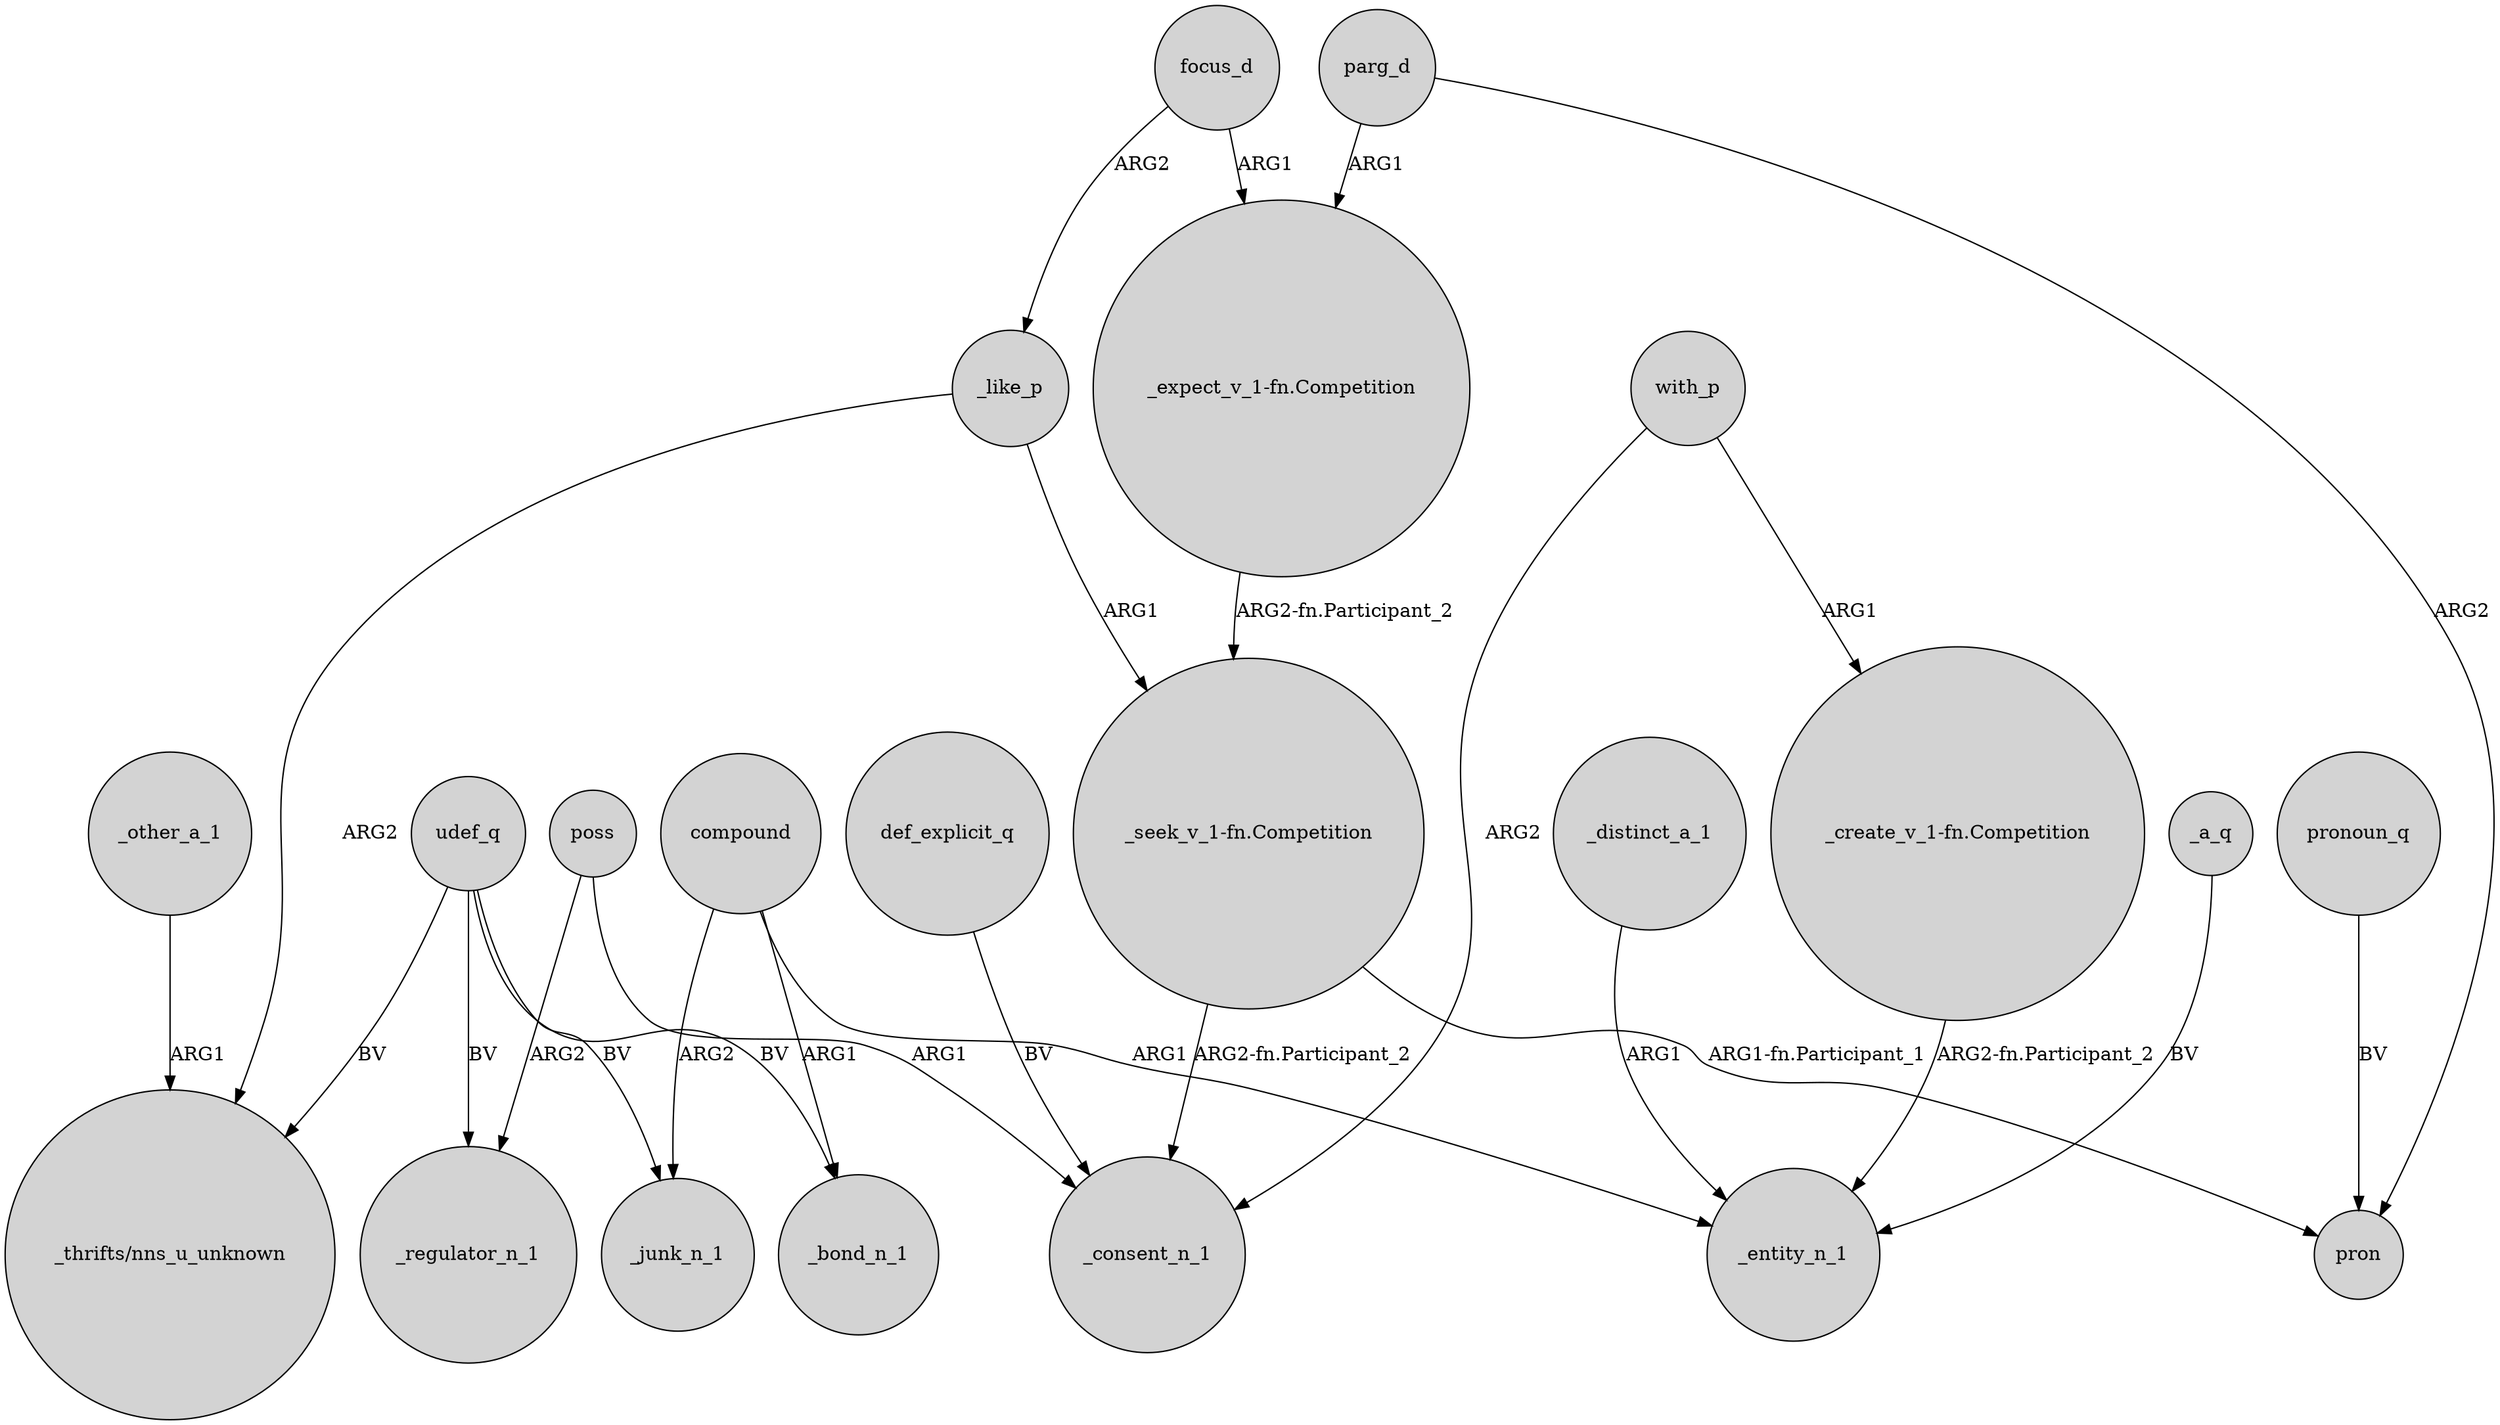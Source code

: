 digraph {
	node [shape=circle style=filled]
	focus_d -> _like_p [label=ARG2]
	udef_q -> _regulator_n_1 [label=BV]
	compound -> _entity_n_1 [label=ARG1]
	udef_q -> _bond_n_1 [label=BV]
	with_p -> "_create_v_1-fn.Competition" [label=ARG1]
	def_explicit_q -> _consent_n_1 [label=BV]
	_distinct_a_1 -> _entity_n_1 [label=ARG1]
	parg_d -> pron [label=ARG2]
	compound -> _bond_n_1 [label=ARG1]
	_like_p -> "_thrifts/nns_u_unknown" [label=ARG2]
	"_seek_v_1-fn.Competition" -> _consent_n_1 [label="ARG2-fn.Participant_2"]
	compound -> _junk_n_1 [label=ARG2]
	poss -> _regulator_n_1 [label=ARG2]
	pronoun_q -> pron [label=BV]
	udef_q -> "_thrifts/nns_u_unknown" [label=BV]
	"_expect_v_1-fn.Competition" -> "_seek_v_1-fn.Competition" [label="ARG2-fn.Participant_2"]
	"_seek_v_1-fn.Competition" -> pron [label="ARG1-fn.Participant_1"]
	_other_a_1 -> "_thrifts/nns_u_unknown" [label=ARG1]
	focus_d -> "_expect_v_1-fn.Competition" [label=ARG1]
	_a_q -> _entity_n_1 [label=BV]
	_like_p -> "_seek_v_1-fn.Competition" [label=ARG1]
	with_p -> _consent_n_1 [label=ARG2]
	"_create_v_1-fn.Competition" -> _entity_n_1 [label="ARG2-fn.Participant_2"]
	parg_d -> "_expect_v_1-fn.Competition" [label=ARG1]
	udef_q -> _junk_n_1 [label=BV]
	poss -> _consent_n_1 [label=ARG1]
}
